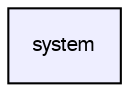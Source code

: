 digraph G {
  compound=true
  node [ fontsize="10", fontname="FreeSans"];
  edge [ labelfontsize="10", labelfontname="FreeSans"];
  dir_7f0449ca928f4239d9f8486cdafa621e [shape=box, label="system", style="filled", fillcolor="#eeeeff", pencolor="black", URL="dir_7f0449ca928f4239d9f8486cdafa621e.html"];
}
